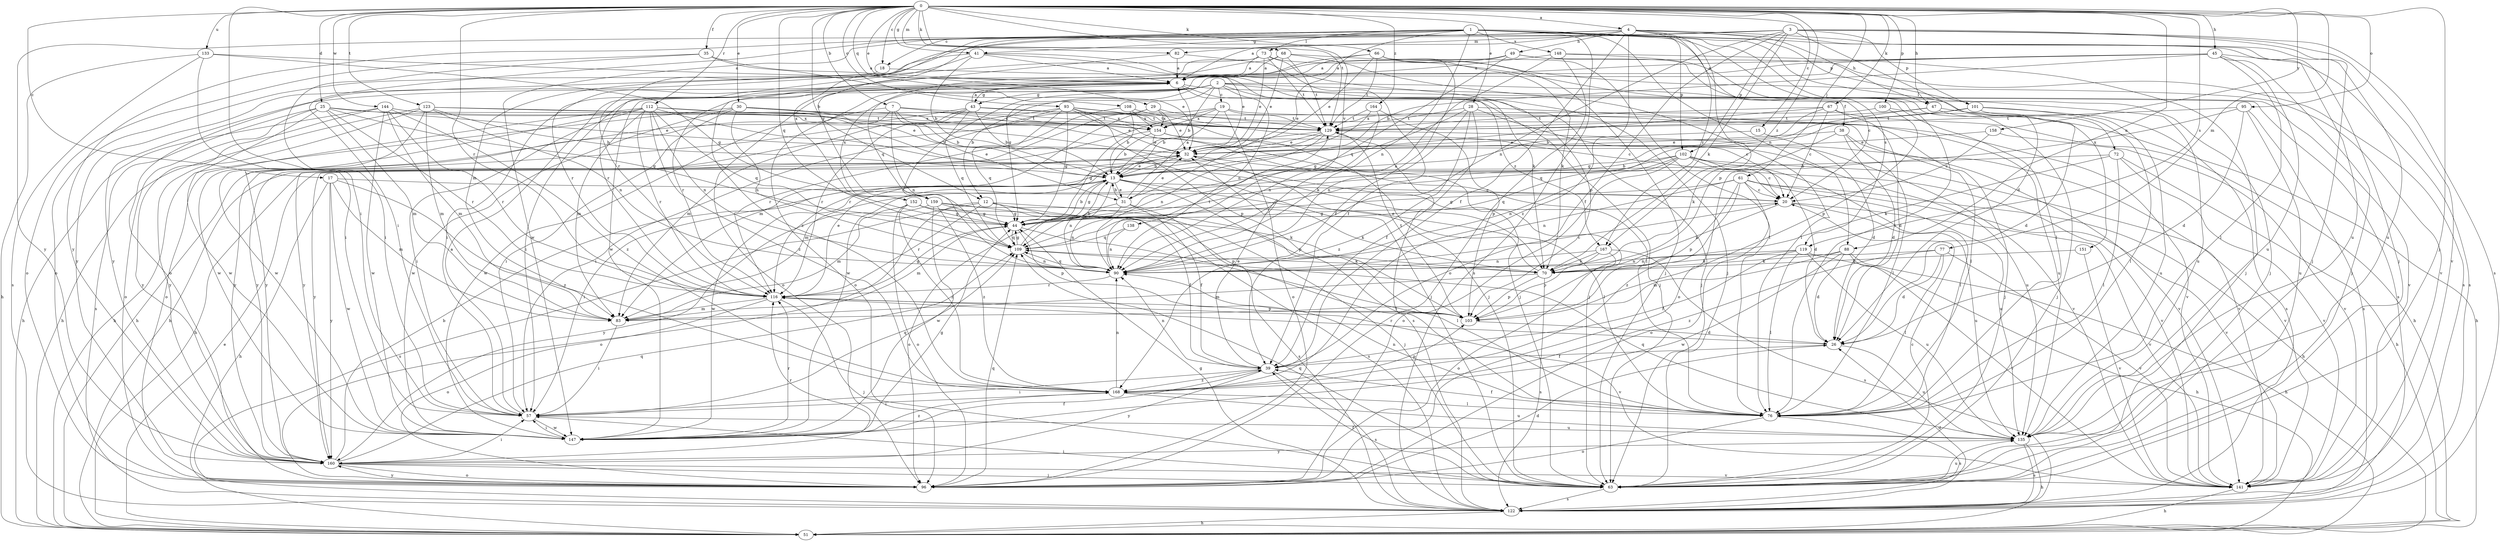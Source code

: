 strict digraph  {
0;
1;
2;
3;
4;
6;
7;
12;
13;
15;
17;
18;
19;
20;
25;
26;
28;
29;
30;
31;
32;
35;
38;
39;
41;
43;
44;
45;
47;
49;
51;
57;
61;
63;
66;
67;
68;
70;
72;
73;
76;
77;
82;
83;
88;
90;
93;
95;
96;
100;
101;
102;
103;
108;
109;
112;
116;
119;
122;
123;
129;
133;
135;
138;
141;
144;
147;
148;
151;
152;
154;
158;
159;
160;
164;
167;
168;
0 -> 4  [label=a];
0 -> 7  [label=b];
0 -> 12  [label=b];
0 -> 15  [label=c];
0 -> 17  [label=c];
0 -> 18  [label=c];
0 -> 25  [label=d];
0 -> 28  [label=e];
0 -> 29  [label=e];
0 -> 30  [label=e];
0 -> 35  [label=f];
0 -> 41  [label=g];
0 -> 45  [label=h];
0 -> 47  [label=h];
0 -> 57  [label=i];
0 -> 61  [label=j];
0 -> 63  [label=j];
0 -> 66  [label=k];
0 -> 67  [label=k];
0 -> 68  [label=k];
0 -> 77  [label=m];
0 -> 82  [label=m];
0 -> 88  [label=n];
0 -> 93  [label=o];
0 -> 95  [label=o];
0 -> 100  [label=p];
0 -> 108  [label=q];
0 -> 109  [label=q];
0 -> 112  [label=r];
0 -> 116  [label=r];
0 -> 119  [label=s];
0 -> 123  [label=t];
0 -> 129  [label=t];
0 -> 133  [label=u];
0 -> 138  [label=v];
0 -> 144  [label=w];
0 -> 158  [label=y];
0 -> 164  [label=z];
0 -> 167  [label=z];
1 -> 18  [label=c];
1 -> 31  [label=e];
1 -> 41  [label=g];
1 -> 57  [label=i];
1 -> 72  [label=l];
1 -> 73  [label=l];
1 -> 76  [label=l];
1 -> 88  [label=n];
1 -> 90  [label=n];
1 -> 101  [label=p];
1 -> 119  [label=s];
1 -> 122  [label=s];
1 -> 135  [label=u];
1 -> 147  [label=w];
1 -> 148  [label=x];
1 -> 151  [label=x];
1 -> 152  [label=x];
1 -> 159  [label=y];
2 -> 12  [label=b];
2 -> 13  [label=b];
2 -> 19  [label=c];
2 -> 38  [label=f];
2 -> 43  [label=g];
2 -> 63  [label=j];
2 -> 96  [label=o];
2 -> 122  [label=s];
2 -> 141  [label=v];
2 -> 152  [label=x];
2 -> 159  [label=y];
2 -> 167  [label=z];
3 -> 26  [label=d];
3 -> 39  [label=f];
3 -> 63  [label=j];
3 -> 70  [label=k];
3 -> 82  [label=m];
3 -> 83  [label=m];
3 -> 90  [label=n];
3 -> 101  [label=p];
3 -> 102  [label=p];
3 -> 122  [label=s];
3 -> 141  [label=v];
3 -> 160  [label=y];
4 -> 6  [label=a];
4 -> 39  [label=f];
4 -> 47  [label=h];
4 -> 49  [label=h];
4 -> 63  [label=j];
4 -> 102  [label=p];
4 -> 103  [label=p];
4 -> 116  [label=r];
4 -> 135  [label=u];
4 -> 160  [label=y];
4 -> 167  [label=z];
4 -> 168  [label=z];
6 -> 43  [label=g];
6 -> 57  [label=i];
6 -> 63  [label=j];
6 -> 90  [label=n];
6 -> 96  [label=o];
6 -> 116  [label=r];
6 -> 135  [label=u];
7 -> 13  [label=b];
7 -> 31  [label=e];
7 -> 63  [label=j];
7 -> 90  [label=n];
7 -> 129  [label=t];
7 -> 147  [label=w];
7 -> 160  [label=y];
12 -> 44  [label=g];
12 -> 63  [label=j];
12 -> 76  [label=l];
12 -> 96  [label=o];
12 -> 103  [label=p];
12 -> 116  [label=r];
12 -> 122  [label=s];
13 -> 20  [label=c];
13 -> 31  [label=e];
13 -> 32  [label=e];
13 -> 44  [label=g];
13 -> 57  [label=i];
13 -> 76  [label=l];
13 -> 90  [label=n];
13 -> 103  [label=p];
13 -> 147  [label=w];
15 -> 26  [label=d];
15 -> 32  [label=e];
17 -> 20  [label=c];
17 -> 51  [label=h];
17 -> 83  [label=m];
17 -> 147  [label=w];
17 -> 160  [label=y];
17 -> 168  [label=z];
18 -> 70  [label=k];
18 -> 96  [label=o];
19 -> 13  [label=b];
19 -> 51  [label=h];
19 -> 96  [label=o];
19 -> 129  [label=t];
19 -> 135  [label=u];
19 -> 154  [label=x];
19 -> 160  [label=y];
20 -> 44  [label=g];
20 -> 70  [label=k];
20 -> 135  [label=u];
20 -> 141  [label=v];
25 -> 32  [label=e];
25 -> 44  [label=g];
25 -> 83  [label=m];
25 -> 96  [label=o];
25 -> 116  [label=r];
25 -> 122  [label=s];
25 -> 129  [label=t];
25 -> 147  [label=w];
26 -> 39  [label=f];
26 -> 116  [label=r];
26 -> 135  [label=u];
28 -> 20  [label=c];
28 -> 39  [label=f];
28 -> 44  [label=g];
28 -> 63  [label=j];
28 -> 90  [label=n];
28 -> 129  [label=t];
28 -> 168  [label=z];
29 -> 32  [label=e];
29 -> 116  [label=r];
29 -> 129  [label=t];
29 -> 154  [label=x];
29 -> 160  [label=y];
30 -> 32  [label=e];
30 -> 51  [label=h];
30 -> 57  [label=i];
30 -> 76  [label=l];
30 -> 90  [label=n];
30 -> 129  [label=t];
30 -> 147  [label=w];
31 -> 6  [label=a];
31 -> 13  [label=b];
31 -> 32  [label=e];
31 -> 39  [label=f];
31 -> 90  [label=n];
31 -> 96  [label=o];
31 -> 122  [label=s];
32 -> 13  [label=b];
32 -> 141  [label=v];
35 -> 6  [label=a];
35 -> 32  [label=e];
35 -> 57  [label=i];
35 -> 96  [label=o];
38 -> 26  [label=d];
38 -> 32  [label=e];
38 -> 70  [label=k];
38 -> 76  [label=l];
38 -> 141  [label=v];
39 -> 32  [label=e];
39 -> 57  [label=i];
39 -> 90  [label=n];
39 -> 122  [label=s];
39 -> 160  [label=y];
39 -> 168  [label=z];
41 -> 6  [label=a];
41 -> 13  [label=b];
41 -> 32  [label=e];
41 -> 63  [label=j];
41 -> 116  [label=r];
41 -> 160  [label=y];
43 -> 6  [label=a];
43 -> 13  [label=b];
43 -> 51  [label=h];
43 -> 76  [label=l];
43 -> 83  [label=m];
43 -> 109  [label=q];
43 -> 116  [label=r];
43 -> 129  [label=t];
44 -> 13  [label=b];
44 -> 76  [label=l];
44 -> 83  [label=m];
44 -> 103  [label=p];
44 -> 109  [label=q];
45 -> 6  [label=a];
45 -> 13  [label=b];
45 -> 44  [label=g];
45 -> 63  [label=j];
45 -> 76  [label=l];
45 -> 122  [label=s];
45 -> 135  [label=u];
45 -> 147  [label=w];
47 -> 26  [label=d];
47 -> 44  [label=g];
47 -> 51  [label=h];
47 -> 129  [label=t];
49 -> 6  [label=a];
49 -> 63  [label=j];
49 -> 109  [label=q];
49 -> 122  [label=s];
49 -> 160  [label=y];
51 -> 32  [label=e];
57 -> 6  [label=a];
57 -> 109  [label=q];
57 -> 135  [label=u];
57 -> 147  [label=w];
61 -> 20  [label=c];
61 -> 44  [label=g];
61 -> 51  [label=h];
61 -> 90  [label=n];
61 -> 96  [label=o];
61 -> 103  [label=p];
61 -> 135  [label=u];
61 -> 141  [label=v];
61 -> 168  [label=z];
63 -> 20  [label=c];
63 -> 39  [label=f];
63 -> 57  [label=i];
63 -> 109  [label=q];
63 -> 122  [label=s];
63 -> 135  [label=u];
66 -> 6  [label=a];
66 -> 32  [label=e];
66 -> 39  [label=f];
66 -> 63  [label=j];
66 -> 70  [label=k];
66 -> 76  [label=l];
66 -> 116  [label=r];
66 -> 129  [label=t];
67 -> 13  [label=b];
67 -> 20  [label=c];
67 -> 26  [label=d];
67 -> 51  [label=h];
67 -> 83  [label=m];
67 -> 129  [label=t];
68 -> 6  [label=a];
68 -> 32  [label=e];
68 -> 76  [label=l];
68 -> 109  [label=q];
68 -> 129  [label=t];
68 -> 141  [label=v];
70 -> 32  [label=e];
70 -> 83  [label=m];
70 -> 103  [label=p];
70 -> 122  [label=s];
72 -> 13  [label=b];
72 -> 51  [label=h];
72 -> 70  [label=k];
72 -> 76  [label=l];
72 -> 141  [label=v];
73 -> 6  [label=a];
73 -> 20  [label=c];
73 -> 32  [label=e];
73 -> 57  [label=i];
73 -> 96  [label=o];
73 -> 103  [label=p];
73 -> 129  [label=t];
76 -> 39  [label=f];
76 -> 90  [label=n];
76 -> 96  [label=o];
76 -> 122  [label=s];
77 -> 26  [label=d];
77 -> 76  [label=l];
77 -> 90  [label=n];
77 -> 141  [label=v];
77 -> 168  [label=z];
82 -> 6  [label=a];
82 -> 39  [label=f];
82 -> 168  [label=z];
83 -> 57  [label=i];
88 -> 26  [label=d];
88 -> 51  [label=h];
88 -> 70  [label=k];
88 -> 83  [label=m];
88 -> 141  [label=v];
88 -> 147  [label=w];
90 -> 20  [label=c];
90 -> 109  [label=q];
90 -> 116  [label=r];
90 -> 129  [label=t];
93 -> 32  [label=e];
93 -> 44  [label=g];
93 -> 57  [label=i];
93 -> 63  [label=j];
93 -> 103  [label=p];
93 -> 109  [label=q];
93 -> 129  [label=t];
93 -> 154  [label=x];
93 -> 160  [label=y];
95 -> 26  [label=d];
95 -> 96  [label=o];
95 -> 122  [label=s];
95 -> 129  [label=t];
95 -> 135  [label=u];
96 -> 26  [label=d];
96 -> 109  [label=q];
96 -> 160  [label=y];
100 -> 63  [label=j];
100 -> 103  [label=p];
100 -> 154  [label=x];
101 -> 76  [label=l];
101 -> 109  [label=q];
101 -> 122  [label=s];
101 -> 129  [label=t];
101 -> 135  [label=u];
102 -> 13  [label=b];
102 -> 20  [label=c];
102 -> 26  [label=d];
102 -> 76  [label=l];
102 -> 83  [label=m];
102 -> 90  [label=n];
102 -> 96  [label=o];
102 -> 109  [label=q];
102 -> 141  [label=v];
103 -> 26  [label=d];
103 -> 129  [label=t];
108 -> 13  [label=b];
108 -> 20  [label=c];
108 -> 116  [label=r];
108 -> 154  [label=x];
109 -> 13  [label=b];
109 -> 44  [label=g];
109 -> 70  [label=k];
109 -> 90  [label=n];
112 -> 57  [label=i];
112 -> 63  [label=j];
112 -> 70  [label=k];
112 -> 83  [label=m];
112 -> 90  [label=n];
112 -> 96  [label=o];
112 -> 109  [label=q];
112 -> 116  [label=r];
112 -> 147  [label=w];
112 -> 154  [label=x];
112 -> 168  [label=z];
116 -> 32  [label=e];
116 -> 44  [label=g];
116 -> 63  [label=j];
116 -> 83  [label=m];
116 -> 96  [label=o];
116 -> 103  [label=p];
116 -> 141  [label=v];
119 -> 39  [label=f];
119 -> 51  [label=h];
119 -> 70  [label=k];
119 -> 76  [label=l];
119 -> 90  [label=n];
119 -> 135  [label=u];
122 -> 26  [label=d];
122 -> 44  [label=g];
122 -> 51  [label=h];
123 -> 13  [label=b];
123 -> 51  [label=h];
123 -> 83  [label=m];
123 -> 90  [label=n];
123 -> 141  [label=v];
123 -> 147  [label=w];
123 -> 154  [label=x];
123 -> 160  [label=y];
129 -> 32  [label=e];
129 -> 51  [label=h];
129 -> 90  [label=n];
129 -> 122  [label=s];
129 -> 141  [label=v];
129 -> 160  [label=y];
133 -> 6  [label=a];
133 -> 44  [label=g];
133 -> 51  [label=h];
133 -> 57  [label=i];
133 -> 122  [label=s];
135 -> 51  [label=h];
135 -> 109  [label=q];
135 -> 122  [label=s];
135 -> 160  [label=y];
138 -> 90  [label=n];
138 -> 109  [label=q];
141 -> 51  [label=h];
144 -> 51  [label=h];
144 -> 63  [label=j];
144 -> 83  [label=m];
144 -> 116  [label=r];
144 -> 147  [label=w];
144 -> 154  [label=x];
144 -> 160  [label=y];
144 -> 168  [label=z];
147 -> 39  [label=f];
147 -> 44  [label=g];
147 -> 57  [label=i];
147 -> 116  [label=r];
147 -> 168  [label=z];
148 -> 6  [label=a];
148 -> 63  [label=j];
148 -> 76  [label=l];
148 -> 90  [label=n];
148 -> 96  [label=o];
151 -> 70  [label=k];
151 -> 141  [label=v];
152 -> 44  [label=g];
152 -> 70  [label=k];
152 -> 83  [label=m];
152 -> 96  [label=o];
152 -> 122  [label=s];
152 -> 168  [label=z];
154 -> 13  [label=b];
154 -> 32  [label=e];
154 -> 44  [label=g];
154 -> 135  [label=u];
154 -> 141  [label=v];
158 -> 20  [label=c];
158 -> 32  [label=e];
158 -> 141  [label=v];
159 -> 39  [label=f];
159 -> 44  [label=g];
159 -> 70  [label=k];
159 -> 147  [label=w];
159 -> 160  [label=y];
159 -> 168  [label=z];
160 -> 13  [label=b];
160 -> 57  [label=i];
160 -> 63  [label=j];
160 -> 96  [label=o];
160 -> 109  [label=q];
160 -> 116  [label=r];
160 -> 141  [label=v];
164 -> 90  [label=n];
164 -> 103  [label=p];
164 -> 129  [label=t];
164 -> 147  [label=w];
167 -> 70  [label=k];
167 -> 90  [label=n];
167 -> 96  [label=o];
167 -> 103  [label=p];
167 -> 122  [label=s];
168 -> 57  [label=i];
168 -> 76  [label=l];
168 -> 90  [label=n];
168 -> 103  [label=p];
168 -> 135  [label=u];
}

